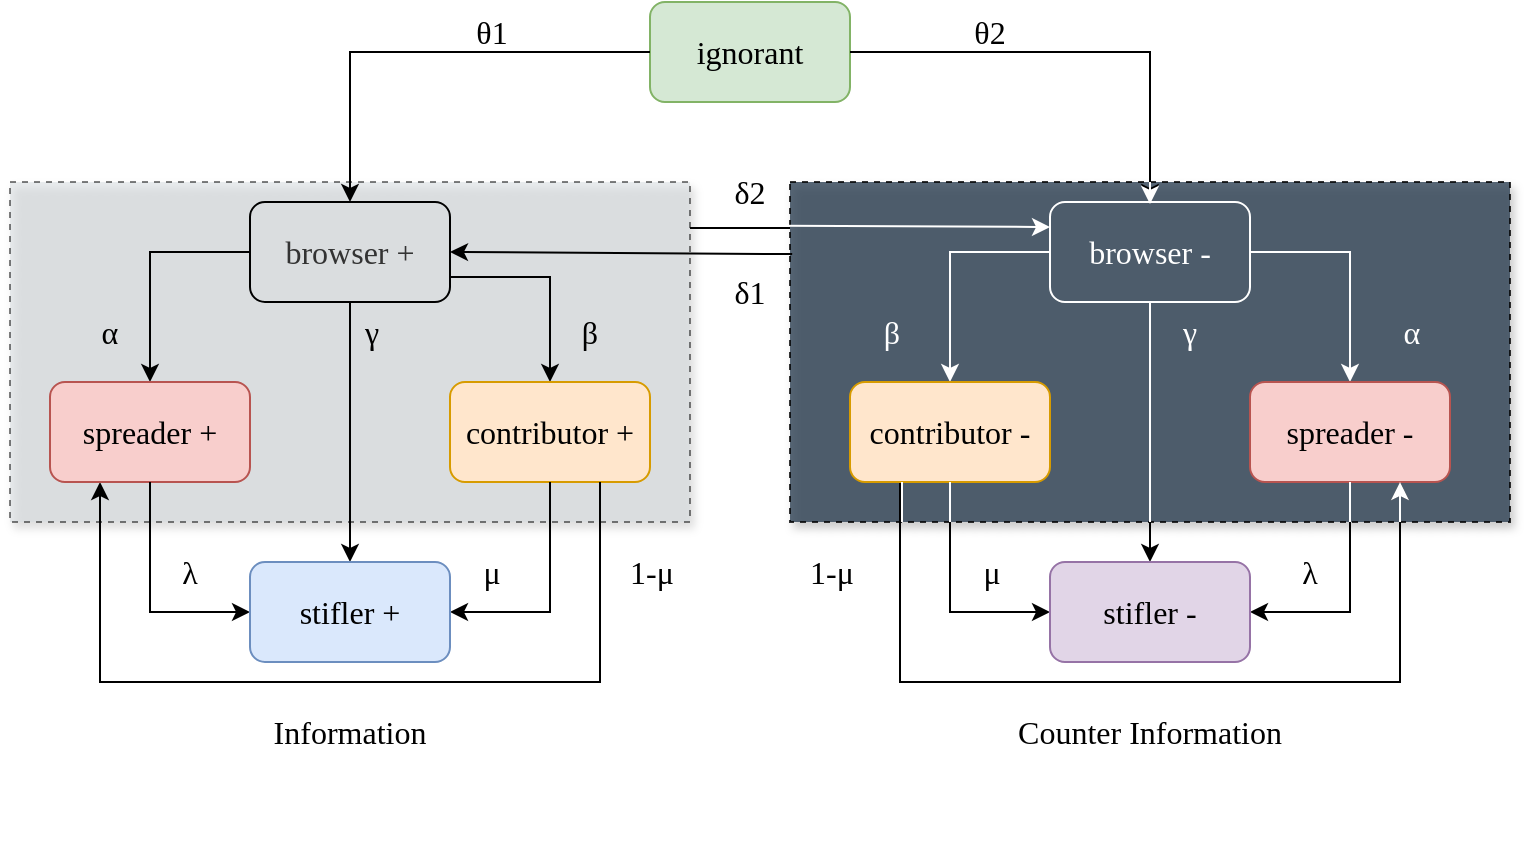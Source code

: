 <mxfile version="15.5.7" type="github"><diagram id="Xz1zd2Fq9srYaQUPKxiW" name="Page-1"><mxGraphModel dx="1219" dy="1129" grid="1" gridSize="10" guides="1" tooltips="1" connect="1" arrows="1" fold="1" page="1" pageScale="1" pageWidth="827" pageHeight="1169" math="0" shadow="0"><root><mxCell id="0"/><mxCell id="1" parent="0"/><mxCell id="qSjlCEyF0LNPJPu73GT9-17" value="" style="rounded=0;whiteSpace=wrap;html=1;glass=0;dashed=1;fillColor=#D6DBDF;opacity=50;shadow=1;" parent="1" vertex="1"><mxGeometry x="39" y="360" width="340" height="170" as="geometry"/></mxCell><mxCell id="qSjlCEyF0LNPJPu73GT9-28" value="" style="rounded=0;whiteSpace=wrap;html=1;glass=0;dashed=1;fillColor=#2E4053;sketch=0;shadow=1;opacity=80;" parent="1" vertex="1"><mxGeometry x="429" y="360" width="360" height="170" as="geometry"/></mxCell><mxCell id="qSjlCEyF0LNPJPu73GT9-1" value="&lt;font face=&quot;Times New Roman&quot; style=&quot;font-size: 16px&quot;&gt;ignorant&lt;/font&gt;" style="rounded=1;whiteSpace=wrap;html=1;fillColor=#d5e8d4;strokeColor=#82b366;" parent="1" vertex="1"><mxGeometry x="359" y="270" width="100" height="50" as="geometry"/></mxCell><mxCell id="Se4S-JmLy9C7secBmp55-51" style="edgeStyle=orthogonalEdgeStyle;rounded=0;orthogonalLoop=1;jettySize=auto;html=1;exitX=0.5;exitY=0;exitDx=0;exitDy=0;entryX=1;entryY=0.75;entryDx=0;entryDy=0;startArrow=classic;startFill=1;endArrow=none;endFill=0;strokeColor=#000000;" edge="1" parent="1" source="qSjlCEyF0LNPJPu73GT9-3" target="Se4S-JmLy9C7secBmp55-1"><mxGeometry relative="1" as="geometry"/></mxCell><mxCell id="qSjlCEyF0LNPJPu73GT9-3" value="&lt;font face=&quot;Times New Roman&quot; size=&quot;3&quot;&gt;contributor +&lt;br&gt;&lt;/font&gt;" style="rounded=1;whiteSpace=wrap;html=1;fillColor=#ffe6cc;strokeColor=#d79b00;" parent="1" vertex="1"><mxGeometry x="259" y="460" width="100" height="50" as="geometry"/></mxCell><mxCell id="Se4S-JmLy9C7secBmp55-52" style="edgeStyle=orthogonalEdgeStyle;rounded=0;orthogonalLoop=1;jettySize=auto;html=1;exitX=0.5;exitY=0;exitDx=0;exitDy=0;entryX=0;entryY=0.5;entryDx=0;entryDy=0;startArrow=classic;startFill=1;endArrow=none;endFill=0;strokeColor=#000000;" edge="1" parent="1" source="qSjlCEyF0LNPJPu73GT9-4" target="Se4S-JmLy9C7secBmp55-1"><mxGeometry relative="1" as="geometry"/></mxCell><mxCell id="Se4S-JmLy9C7secBmp55-63" style="edgeStyle=orthogonalEdgeStyle;rounded=0;orthogonalLoop=1;jettySize=auto;html=1;exitX=0.25;exitY=1;exitDx=0;exitDy=0;entryX=0.75;entryY=1;entryDx=0;entryDy=0;startArrow=classic;startFill=1;endArrow=none;endFill=0;strokeColor=#000000;" edge="1" parent="1" source="qSjlCEyF0LNPJPu73GT9-4" target="qSjlCEyF0LNPJPu73GT9-3"><mxGeometry relative="1" as="geometry"><Array as="points"><mxPoint x="84" y="610"/><mxPoint x="334" y="610"/></Array></mxGeometry></mxCell><mxCell id="qSjlCEyF0LNPJPu73GT9-4" value="&lt;font face=&quot;Times New Roman&quot; size=&quot;3&quot;&gt;spreader +&lt;br&gt;&lt;/font&gt;" style="rounded=1;whiteSpace=wrap;html=1;fillColor=#f8cecc;strokeColor=#b85450;" parent="1" vertex="1"><mxGeometry x="59" y="460" width="100" height="50" as="geometry"/></mxCell><mxCell id="Se4S-JmLy9C7secBmp55-50" style="edgeStyle=orthogonalEdgeStyle;rounded=0;orthogonalLoop=1;jettySize=auto;html=1;exitX=1;exitY=0.5;exitDx=0;exitDy=0;entryX=0.5;entryY=1;entryDx=0;entryDy=0;startArrow=classic;startFill=1;endArrow=none;endFill=0;strokeColor=#000000;" edge="1" parent="1" source="qSjlCEyF0LNPJPu73GT9-34" target="qSjlCEyF0LNPJPu73GT9-3"><mxGeometry relative="1" as="geometry"/></mxCell><mxCell id="Se4S-JmLy9C7secBmp55-53" style="edgeStyle=orthogonalEdgeStyle;rounded=0;orthogonalLoop=1;jettySize=auto;html=1;exitX=0;exitY=0.5;exitDx=0;exitDy=0;entryX=0.5;entryY=1;entryDx=0;entryDy=0;startArrow=classic;startFill=1;endArrow=none;endFill=0;strokeColor=#000000;" edge="1" parent="1" source="qSjlCEyF0LNPJPu73GT9-34" target="qSjlCEyF0LNPJPu73GT9-4"><mxGeometry relative="1" as="geometry"/></mxCell><mxCell id="Se4S-JmLy9C7secBmp55-57" style="edgeStyle=orthogonalEdgeStyle;rounded=0;orthogonalLoop=1;jettySize=auto;html=1;exitX=0.5;exitY=0;exitDx=0;exitDy=0;entryX=0.5;entryY=1;entryDx=0;entryDy=0;startArrow=classic;startFill=1;endArrow=none;endFill=0;strokeColor=#000000;" edge="1" parent="1" source="qSjlCEyF0LNPJPu73GT9-34" target="Se4S-JmLy9C7secBmp55-1"><mxGeometry relative="1" as="geometry"/></mxCell><mxCell id="qSjlCEyF0LNPJPu73GT9-34" value="&lt;font face=&quot;Times New Roman&quot; style=&quot;font-size: 16px&quot;&gt;stifler +&lt;/font&gt;" style="rounded=1;whiteSpace=wrap;html=1;fillColor=#dae8fc;strokeColor=#6c8ebf;" parent="1" vertex="1"><mxGeometry x="159" y="550" width="100" height="50" as="geometry"/></mxCell><mxCell id="Se4S-JmLy9C7secBmp55-48" style="edgeStyle=orthogonalEdgeStyle;rounded=0;orthogonalLoop=1;jettySize=auto;html=1;exitX=0;exitY=0.5;exitDx=0;exitDy=0;entryX=0.5;entryY=1;entryDx=0;entryDy=0;startArrow=classic;startFill=1;endArrow=none;endFill=0;strokeColor=#000000;" edge="1" parent="1" source="qSjlCEyF0LNPJPu73GT9-35" target="Se4S-JmLy9C7secBmp55-40"><mxGeometry relative="1" as="geometry"/></mxCell><mxCell id="Se4S-JmLy9C7secBmp55-49" style="edgeStyle=orthogonalEdgeStyle;rounded=0;orthogonalLoop=1;jettySize=auto;html=1;exitX=1;exitY=0.5;exitDx=0;exitDy=0;entryX=0.5;entryY=1;entryDx=0;entryDy=0;startArrow=classic;startFill=1;endArrow=none;endFill=0;strokeColor=#000000;" edge="1" parent="1" source="qSjlCEyF0LNPJPu73GT9-35" target="Se4S-JmLy9C7secBmp55-39"><mxGeometry relative="1" as="geometry"/></mxCell><mxCell id="Se4S-JmLy9C7secBmp55-58" style="edgeStyle=orthogonalEdgeStyle;rounded=0;orthogonalLoop=1;jettySize=auto;html=1;exitX=0.5;exitY=0;exitDx=0;exitDy=0;entryX=0.5;entryY=1;entryDx=0;entryDy=0;startArrow=classic;startFill=1;endArrow=none;endFill=0;strokeColor=#000000;" edge="1" parent="1" source="qSjlCEyF0LNPJPu73GT9-35" target="Se4S-JmLy9C7secBmp55-42"><mxGeometry relative="1" as="geometry"/></mxCell><mxCell id="qSjlCEyF0LNPJPu73GT9-35" value="&lt;font face=&quot;Times New Roman&quot; style=&quot;font-size: 16px&quot;&gt;stifler -&lt;/font&gt;" style="rounded=1;whiteSpace=wrap;html=1;fillColor=#e1d5e7;strokeColor=#9673a6;" parent="1" vertex="1"><mxGeometry x="559" y="550" width="100" height="50" as="geometry"/></mxCell><mxCell id="Se4S-JmLy9C7secBmp55-54" style="edgeStyle=orthogonalEdgeStyle;rounded=0;orthogonalLoop=1;jettySize=auto;html=1;exitX=0.5;exitY=0;exitDx=0;exitDy=0;entryX=0;entryY=0.5;entryDx=0;entryDy=0;startArrow=classic;startFill=1;endArrow=none;endFill=0;strokeColor=#000000;" edge="1" parent="1" source="Se4S-JmLy9C7secBmp55-1" target="qSjlCEyF0LNPJPu73GT9-1"><mxGeometry relative="1" as="geometry"/></mxCell><mxCell id="Se4S-JmLy9C7secBmp55-1" value="&lt;font face=&quot;Times New Roman&quot; size=&quot;3&quot;&gt;browser +&lt;br&gt;&lt;/font&gt;" style="rounded=1;whiteSpace=wrap;html=1;fillColor=none;strokeColor=default;sketch=0;shadow=0;glass=0;fontColor=#333333;gradientColor=#ffffff;" vertex="1" parent="1"><mxGeometry x="159" y="370" width="100" height="50" as="geometry"/></mxCell><mxCell id="Se4S-JmLy9C7secBmp55-36" value="" style="endArrow=none;html=1;rounded=0;strokeColor=#FFFFFF;" edge="1" parent="1"><mxGeometry width="50" height="50" relative="1" as="geometry"><mxPoint x="100" y="690" as="sourcePoint"/><mxPoint x="150" y="640" as="targetPoint"/></mxGeometry></mxCell><mxCell id="Se4S-JmLy9C7secBmp55-47" style="edgeStyle=orthogonalEdgeStyle;rounded=0;orthogonalLoop=1;jettySize=auto;html=1;exitX=0.5;exitY=0;exitDx=0;exitDy=0;entryX=1;entryY=0.5;entryDx=0;entryDy=0;startArrow=classic;startFill=1;endArrow=none;endFill=0;strokeColor=#FFFFFF;" edge="1" parent="1" source="Se4S-JmLy9C7secBmp55-39" target="Se4S-JmLy9C7secBmp55-42"><mxGeometry relative="1" as="geometry"/></mxCell><mxCell id="Se4S-JmLy9C7secBmp55-64" style="edgeStyle=orthogonalEdgeStyle;rounded=0;orthogonalLoop=1;jettySize=auto;html=1;exitX=0.75;exitY=1;exitDx=0;exitDy=0;entryX=0.25;entryY=1;entryDx=0;entryDy=0;startArrow=classic;startFill=1;endArrow=none;endFill=0;strokeColor=#000000;" edge="1" parent="1" source="Se4S-JmLy9C7secBmp55-39" target="Se4S-JmLy9C7secBmp55-40"><mxGeometry relative="1" as="geometry"><Array as="points"><mxPoint x="734" y="610"/><mxPoint x="484" y="610"/></Array></mxGeometry></mxCell><mxCell id="Se4S-JmLy9C7secBmp55-39" value="&lt;font face=&quot;Times New Roman&quot; size=&quot;3&quot;&gt;spreader -&lt;br&gt;&lt;/font&gt;" style="rounded=1;whiteSpace=wrap;html=1;fillColor=#f8cecc;strokeColor=#b85450;" vertex="1" parent="1"><mxGeometry x="659" y="460" width="100" height="50" as="geometry"/></mxCell><mxCell id="Se4S-JmLy9C7secBmp55-46" style="edgeStyle=orthogonalEdgeStyle;rounded=0;orthogonalLoop=1;jettySize=auto;html=1;exitX=0.5;exitY=0;exitDx=0;exitDy=0;entryX=0;entryY=0.5;entryDx=0;entryDy=0;startArrow=classic;startFill=1;endArrow=none;endFill=0;strokeColor=#FFFFFF;" edge="1" parent="1" source="Se4S-JmLy9C7secBmp55-40" target="Se4S-JmLy9C7secBmp55-42"><mxGeometry relative="1" as="geometry"/></mxCell><mxCell id="Se4S-JmLy9C7secBmp55-40" value="&lt;font face=&quot;Times New Roman&quot; size=&quot;3&quot;&gt;contributor -&lt;br&gt;&lt;/font&gt;" style="rounded=1;whiteSpace=wrap;html=1;fillColor=#ffe6cc;strokeColor=#d79b00;" vertex="1" parent="1"><mxGeometry x="459" y="460" width="100" height="50" as="geometry"/></mxCell><mxCell id="Se4S-JmLy9C7secBmp55-55" style="edgeStyle=orthogonalEdgeStyle;rounded=0;orthogonalLoop=1;jettySize=auto;html=1;exitX=0.5;exitY=0;exitDx=0;exitDy=0;entryX=1;entryY=0.5;entryDx=0;entryDy=0;startArrow=classic;startFill=1;endArrow=none;endFill=0;strokeColor=#000000;" edge="1" parent="1" source="Se4S-JmLy9C7secBmp55-42" target="qSjlCEyF0LNPJPu73GT9-1"><mxGeometry relative="1" as="geometry"/></mxCell><mxCell id="Se4S-JmLy9C7secBmp55-42" value="&lt;font face=&quot;Times New Roman&quot; size=&quot;3&quot;&gt;&lt;font color=&quot;#ffffff&quot;&gt;browser -&lt;/font&gt;&lt;br&gt;&lt;/font&gt;" style="rounded=1;whiteSpace=wrap;html=1;fillColor=none;strokeColor=#FFFFFF;fontColor=#333333;gradientColor=#ffffff;" vertex="1" parent="1"><mxGeometry x="559" y="370" width="100" height="50" as="geometry"/></mxCell><mxCell id="Se4S-JmLy9C7secBmp55-65" value="" style="endArrow=none;html=1;rounded=0;strokeColor=#FFFFFF;entryX=0.5;entryY=1;entryDx=0;entryDy=0;exitX=0.5;exitY=1;exitDx=0;exitDy=0;" edge="1" parent="1" source="qSjlCEyF0LNPJPu73GT9-28" target="Se4S-JmLy9C7secBmp55-42"><mxGeometry width="50" height="50" relative="1" as="geometry"><mxPoint x="339" y="840" as="sourcePoint"/><mxPoint x="389" y="790" as="targetPoint"/></mxGeometry></mxCell><mxCell id="Se4S-JmLy9C7secBmp55-66" value="" style="endArrow=none;html=1;rounded=0;strokeColor=#FFFFFF;" edge="1" parent="1"><mxGeometry width="50" height="50" relative="1" as="geometry"><mxPoint x="709" y="530" as="sourcePoint"/><mxPoint x="709" y="510" as="targetPoint"/></mxGeometry></mxCell><mxCell id="Se4S-JmLy9C7secBmp55-67" value="" style="endArrow=none;html=1;rounded=0;strokeColor=#FFFFFF;" edge="1" parent="1"><mxGeometry width="50" height="50" relative="1" as="geometry"><mxPoint x="509" y="530" as="sourcePoint"/><mxPoint x="509" y="510" as="targetPoint"/></mxGeometry></mxCell><mxCell id="Se4S-JmLy9C7secBmp55-68" value="" style="endArrow=none;html=1;rounded=0;strokeColor=#FFFFFF;" edge="1" parent="1"><mxGeometry width="50" height="50" relative="1" as="geometry"><mxPoint x="485" y="530" as="sourcePoint"/><mxPoint x="485" y="510" as="targetPoint"/></mxGeometry></mxCell><mxCell id="Se4S-JmLy9C7secBmp55-69" value="" style="endArrow=classic;html=1;rounded=0;strokeColor=#FFFFFF;startArrow=none;startFill=0;endFill=1;" edge="1" parent="1"><mxGeometry width="50" height="50" relative="1" as="geometry"><mxPoint x="734" y="530" as="sourcePoint"/><mxPoint x="734" y="510" as="targetPoint"/></mxGeometry></mxCell><mxCell id="Se4S-JmLy9C7secBmp55-70" value="" style="endArrow=classic;html=1;rounded=0;strokeColor=#FFFFFF;entryX=0;entryY=0.25;entryDx=0;entryDy=0;exitX=-0.011;exitY=0.129;exitDx=0;exitDy=0;exitPerimeter=0;" edge="1" parent="1" source="qSjlCEyF0LNPJPu73GT9-28" target="Se4S-JmLy9C7secBmp55-42"><mxGeometry width="50" height="50" relative="1" as="geometry"><mxPoint x="419" y="710" as="sourcePoint"/><mxPoint x="469" y="660" as="targetPoint"/></mxGeometry></mxCell><mxCell id="Se4S-JmLy9C7secBmp55-71" value="" style="endArrow=none;html=1;rounded=0;strokeColor=#000000;exitX=1;exitY=0.135;exitDx=0;exitDy=0;exitPerimeter=0;" edge="1" parent="1" source="qSjlCEyF0LNPJPu73GT9-17"><mxGeometry width="50" height="50" relative="1" as="geometry"><mxPoint x="339" y="840" as="sourcePoint"/><mxPoint x="429" y="383" as="targetPoint"/><Array as="points"><mxPoint x="409" y="383"/></Array></mxGeometry></mxCell><mxCell id="Se4S-JmLy9C7secBmp55-73" value="" style="endArrow=classic;html=1;rounded=0;strokeColor=#000000;entryX=1;entryY=0.5;entryDx=0;entryDy=0;exitX=0.003;exitY=0.212;exitDx=0;exitDy=0;exitPerimeter=0;" edge="1" parent="1" source="qSjlCEyF0LNPJPu73GT9-28" target="Se4S-JmLy9C7secBmp55-1"><mxGeometry width="50" height="50" relative="1" as="geometry"><mxPoint x="339" y="840" as="sourcePoint"/><mxPoint x="389" y="790" as="targetPoint"/></mxGeometry></mxCell><mxCell id="Se4S-JmLy9C7secBmp55-76" value="" style="endArrow=classic;html=1;rounded=0;strokeColor=#FFFFFF;startArrow=none;startFill=0;endFill=1;" edge="1" parent="1"><mxGeometry width="50" height="50" relative="1" as="geometry"><mxPoint x="609" y="360" as="sourcePoint"/><mxPoint x="609" y="371" as="targetPoint"/></mxGeometry></mxCell><mxCell id="Se4S-JmLy9C7secBmp55-77" value="Information" style="text;html=1;strokeColor=none;fillColor=none;align=center;verticalAlign=middle;whiteSpace=wrap;rounded=0;fontFamily=Times New Roman;fontSize=16;" vertex="1" parent="1"><mxGeometry x="179" y="620" width="60" height="30" as="geometry"/></mxCell><mxCell id="Se4S-JmLy9C7secBmp55-78" value="Counter Information" style="text;html=1;strokeColor=none;fillColor=none;align=center;verticalAlign=middle;whiteSpace=wrap;rounded=0;fontFamily=Times New Roman;fontSize=16;" vertex="1" parent="1"><mxGeometry x="534" y="620" width="150" height="30" as="geometry"/></mxCell><mxCell id="Se4S-JmLy9C7secBmp55-79" value="θ1" style="text;html=1;strokeColor=none;fillColor=none;align=center;verticalAlign=middle;whiteSpace=wrap;rounded=0;fontFamily=Times New Roman;fontSize=16;" vertex="1" parent="1"><mxGeometry x="250" y="270" width="60" height="30" as="geometry"/></mxCell><mxCell id="Se4S-JmLy9C7secBmp55-80" value="θ2" style="text;html=1;strokeColor=none;fillColor=none;align=center;verticalAlign=middle;whiteSpace=wrap;rounded=0;fontFamily=Times New Roman;fontSize=16;" vertex="1" parent="1"><mxGeometry x="499" y="270" width="60" height="30" as="geometry"/></mxCell><mxCell id="Se4S-JmLy9C7secBmp55-81" value="α" style="text;html=1;strokeColor=none;fillColor=none;align=center;verticalAlign=middle;whiteSpace=wrap;rounded=0;fontFamily=Times New Roman;fontSize=16;" vertex="1" parent="1"><mxGeometry x="59" y="420" width="60" height="30" as="geometry"/></mxCell><mxCell id="Se4S-JmLy9C7secBmp55-82" value="β" style="text;html=1;strokeColor=none;fillColor=none;align=center;verticalAlign=middle;whiteSpace=wrap;rounded=0;fontFamily=Times New Roman;fontSize=16;" vertex="1" parent="1"><mxGeometry x="299" y="420" width="60" height="30" as="geometry"/></mxCell><mxCell id="Se4S-JmLy9C7secBmp55-83" value="γ" style="text;html=1;strokeColor=none;fillColor=none;align=center;verticalAlign=middle;whiteSpace=wrap;rounded=0;fontFamily=Times New Roman;fontSize=16;" vertex="1" parent="1"><mxGeometry x="190" y="420" width="60" height="30" as="geometry"/></mxCell><mxCell id="Se4S-JmLy9C7secBmp55-84" value="α" style="text;html=1;strokeColor=none;fillColor=none;align=center;verticalAlign=middle;whiteSpace=wrap;rounded=0;fontFamily=Times New Roman;fontSize=16;fontColor=#FFFFFF;" vertex="1" parent="1"><mxGeometry x="710" y="420" width="60" height="30" as="geometry"/></mxCell><mxCell id="Se4S-JmLy9C7secBmp55-85" value="β" style="text;html=1;strokeColor=none;fillColor=none;align=center;verticalAlign=middle;whiteSpace=wrap;rounded=0;fontFamily=Times New Roman;fontSize=16;fontColor=#FFFFFF;" vertex="1" parent="1"><mxGeometry x="450" y="420" width="60" height="30" as="geometry"/></mxCell><mxCell id="Se4S-JmLy9C7secBmp55-86" value="γ" style="text;html=1;strokeColor=none;fillColor=none;align=center;verticalAlign=middle;whiteSpace=wrap;rounded=0;fontFamily=Times New Roman;fontSize=16;fontColor=#FFFFFF;" vertex="1" parent="1"><mxGeometry x="599" y="420" width="60" height="30" as="geometry"/></mxCell><mxCell id="Se4S-JmLy9C7secBmp55-89" value="δ2" style="text;html=1;strokeColor=none;fillColor=none;align=center;verticalAlign=middle;whiteSpace=wrap;rounded=0;fontFamily=Times New Roman;fontSize=16;" vertex="1" parent="1"><mxGeometry x="379" y="350" width="60" height="30" as="geometry"/></mxCell><mxCell id="Se4S-JmLy9C7secBmp55-90" value="δ1" style="text;html=1;strokeColor=none;fillColor=none;align=center;verticalAlign=middle;whiteSpace=wrap;rounded=0;fontFamily=Times New Roman;fontSize=16;" vertex="1" parent="1"><mxGeometry x="379" y="400" width="60" height="30" as="geometry"/></mxCell><mxCell id="Se4S-JmLy9C7secBmp55-91" value="λ" style="text;html=1;strokeColor=none;fillColor=none;align=center;verticalAlign=middle;whiteSpace=wrap;rounded=0;fontFamily=Times New Roman;fontSize=16;" vertex="1" parent="1"><mxGeometry x="99" y="540" width="60" height="30" as="geometry"/></mxCell><mxCell id="Se4S-JmLy9C7secBmp55-92" value="λ" style="text;html=1;strokeColor=none;fillColor=none;align=center;verticalAlign=middle;whiteSpace=wrap;rounded=0;fontFamily=Times New Roman;fontSize=16;" vertex="1" parent="1"><mxGeometry x="659" y="540" width="60" height="30" as="geometry"/></mxCell><mxCell id="Se4S-JmLy9C7secBmp55-93" value="μ" style="text;html=1;strokeColor=none;fillColor=none;align=center;verticalAlign=middle;whiteSpace=wrap;rounded=0;fontFamily=Times New Roman;fontSize=16;" vertex="1" parent="1"><mxGeometry x="500" y="540" width="60" height="30" as="geometry"/></mxCell><mxCell id="Se4S-JmLy9C7secBmp55-94" value="μ" style="text;html=1;strokeColor=none;fillColor=none;align=center;verticalAlign=middle;whiteSpace=wrap;rounded=0;fontFamily=Times New Roman;fontSize=16;" vertex="1" parent="1"><mxGeometry x="250" y="540" width="60" height="30" as="geometry"/></mxCell><mxCell id="Se4S-JmLy9C7secBmp55-98" value="1-μ" style="text;html=1;strokeColor=none;fillColor=none;align=center;verticalAlign=middle;whiteSpace=wrap;rounded=0;fontFamily=Times New Roman;fontSize=16;" vertex="1" parent="1"><mxGeometry x="330" y="540" width="60" height="30" as="geometry"/></mxCell><mxCell id="Se4S-JmLy9C7secBmp55-99" value="1-μ" style="text;html=1;strokeColor=none;fillColor=none;align=center;verticalAlign=middle;whiteSpace=wrap;rounded=0;fontFamily=Times New Roman;fontSize=16;" vertex="1" parent="1"><mxGeometry x="420" y="540" width="60" height="30" as="geometry"/></mxCell></root></mxGraphModel></diagram></mxfile>